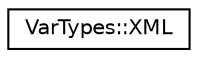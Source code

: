digraph "Graphical Class Hierarchy"
{
 // INTERACTIVE_SVG=YES
  edge [fontname="Helvetica",fontsize="10",labelfontname="Helvetica",labelfontsize="10"];
  node [fontname="Helvetica",fontsize="10",shape=record];
  rankdir="LR";
  Node1 [label="VarTypes::XML",height=0.2,width=0.4,color="black", fillcolor="white", style="filled",URL="$d4/db9/struct_var_types_1_1_x_m_l.html"];
}
